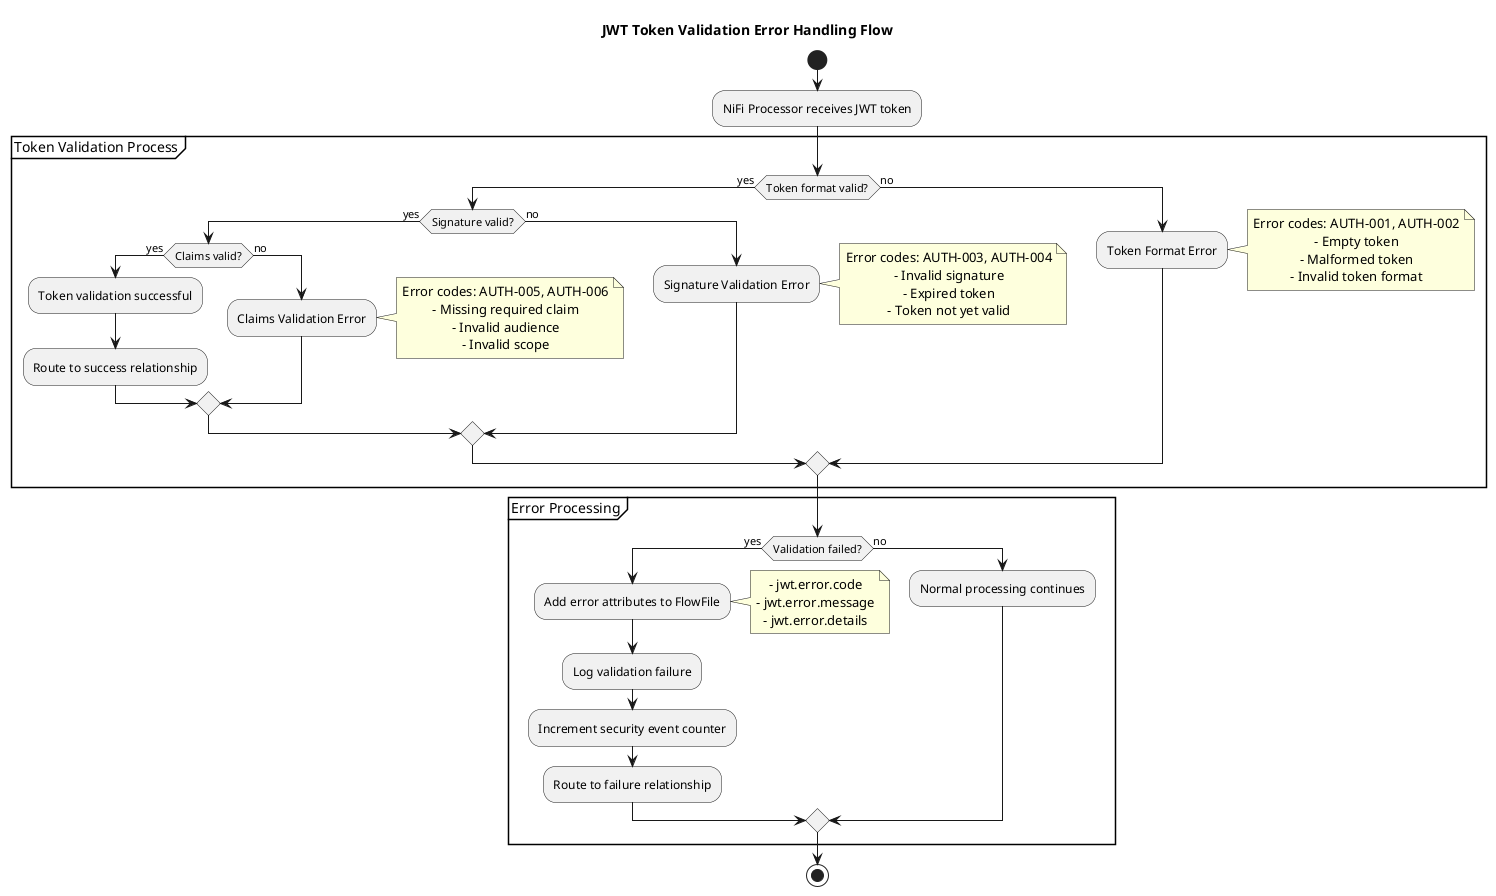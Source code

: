 @startuml error-handling-flow
skinparam defaultTextAlignment center
skinparam componentStyle uml2

title "JWT Token Validation Error Handling Flow"

start

:NiFi Processor receives JWT token;

partition "Token Validation Process" {
  if (Token format valid?) then (yes)
    if (Signature valid?) then (yes)
      if (Claims valid?) then (yes)
        :Token validation successful;
        :Route to success relationship;
      else (no)
        :Claims Validation Error;
        note right
          Error codes: AUTH-005, AUTH-006
          - Missing required claim
          - Invalid audience
          - Invalid scope
        end note
      endif
    else (no)
      :Signature Validation Error;
      note right
        Error codes: AUTH-003, AUTH-004
        - Invalid signature
        - Expired token
        - Token not yet valid
      end note
    endif
  else (no)
    :Token Format Error;
    note right
      Error codes: AUTH-001, AUTH-002
      - Empty token
      - Malformed token
      - Invalid token format
    end note
  endif
}

partition "Error Processing" {
  if (Validation failed?) then (yes)
    :Add error attributes to FlowFile;
    note right
      - jwt.error.code
      - jwt.error.message
      - jwt.error.details
    end note
    
    :Log validation failure;
    
    :Increment security event counter;
    
    :Route to failure relationship;
  else (no)
    :Normal processing continues;
  endif
}

stop

@enduml